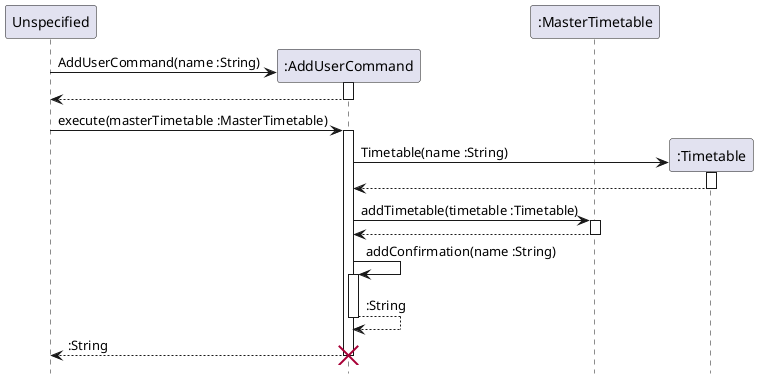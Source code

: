 @startuml
hide footbox

participant "Unspecified" as none
participant ":AddUserCommand" as Command
participant ":MasterTimetable" as Master
participant ":Timetable" as Timetable

create Command
none -> Command : AddUserCommand(name :String)
activate Command
none <-- Command :
deactivate Command

none -> Command : execute(masterTimetable :MasterTimetable)
activate Command
create Timetable
Command -> Timetable : Timetable(name :String)
activate Timetable
Command <-- Timetable
deactivate Timetable

Command ->  Master : addTimetable(timetable :Timetable)
activate Master
Command <-- Master
deactivate Master

Command -> Command : addConfirmation(name :String)
activate Command
Command --> Command : :String
deactivate Command

none <-- Command : :String
deactivate Command
destroy Command

@enduml